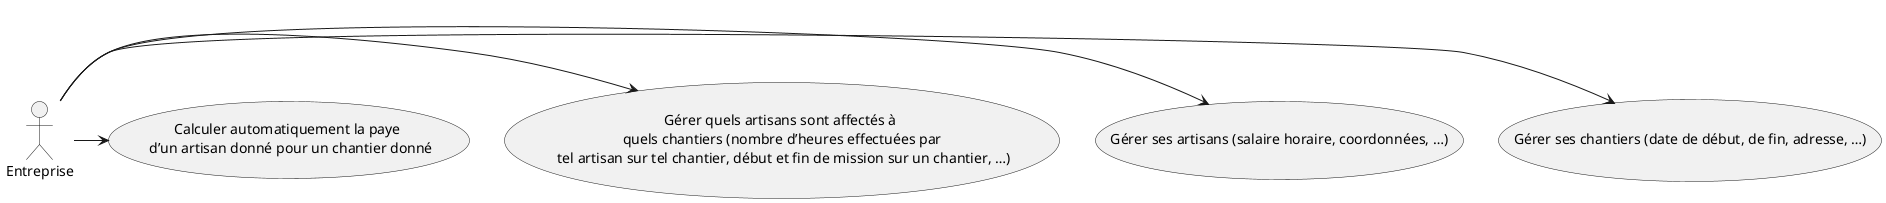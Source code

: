 ---
title: Exercice 1 : Diagramme des UC en plantUML
--
@startuml

usecase a as "Gérer ses chantiers (date de début, de fin, adresse, …​)"
usecase b as "Gérer ses artisans (salaire horaire, coordonnées, …​)"
usecase c as "Gérer quels artisans sont affectés à \n quels chantiers (nombre d’heures effectuées par \n tel artisan sur tel chantier, début et fin de mission sur un chantier, …​)"
usecase d as "Calculer automatiquement la paye \n d’un artisan donné pour un chantier donné"

actor Entreprise 


Entreprise -> a
Entreprise -> b
Entreprise -> c
Entreprise -> d

@enduml
```